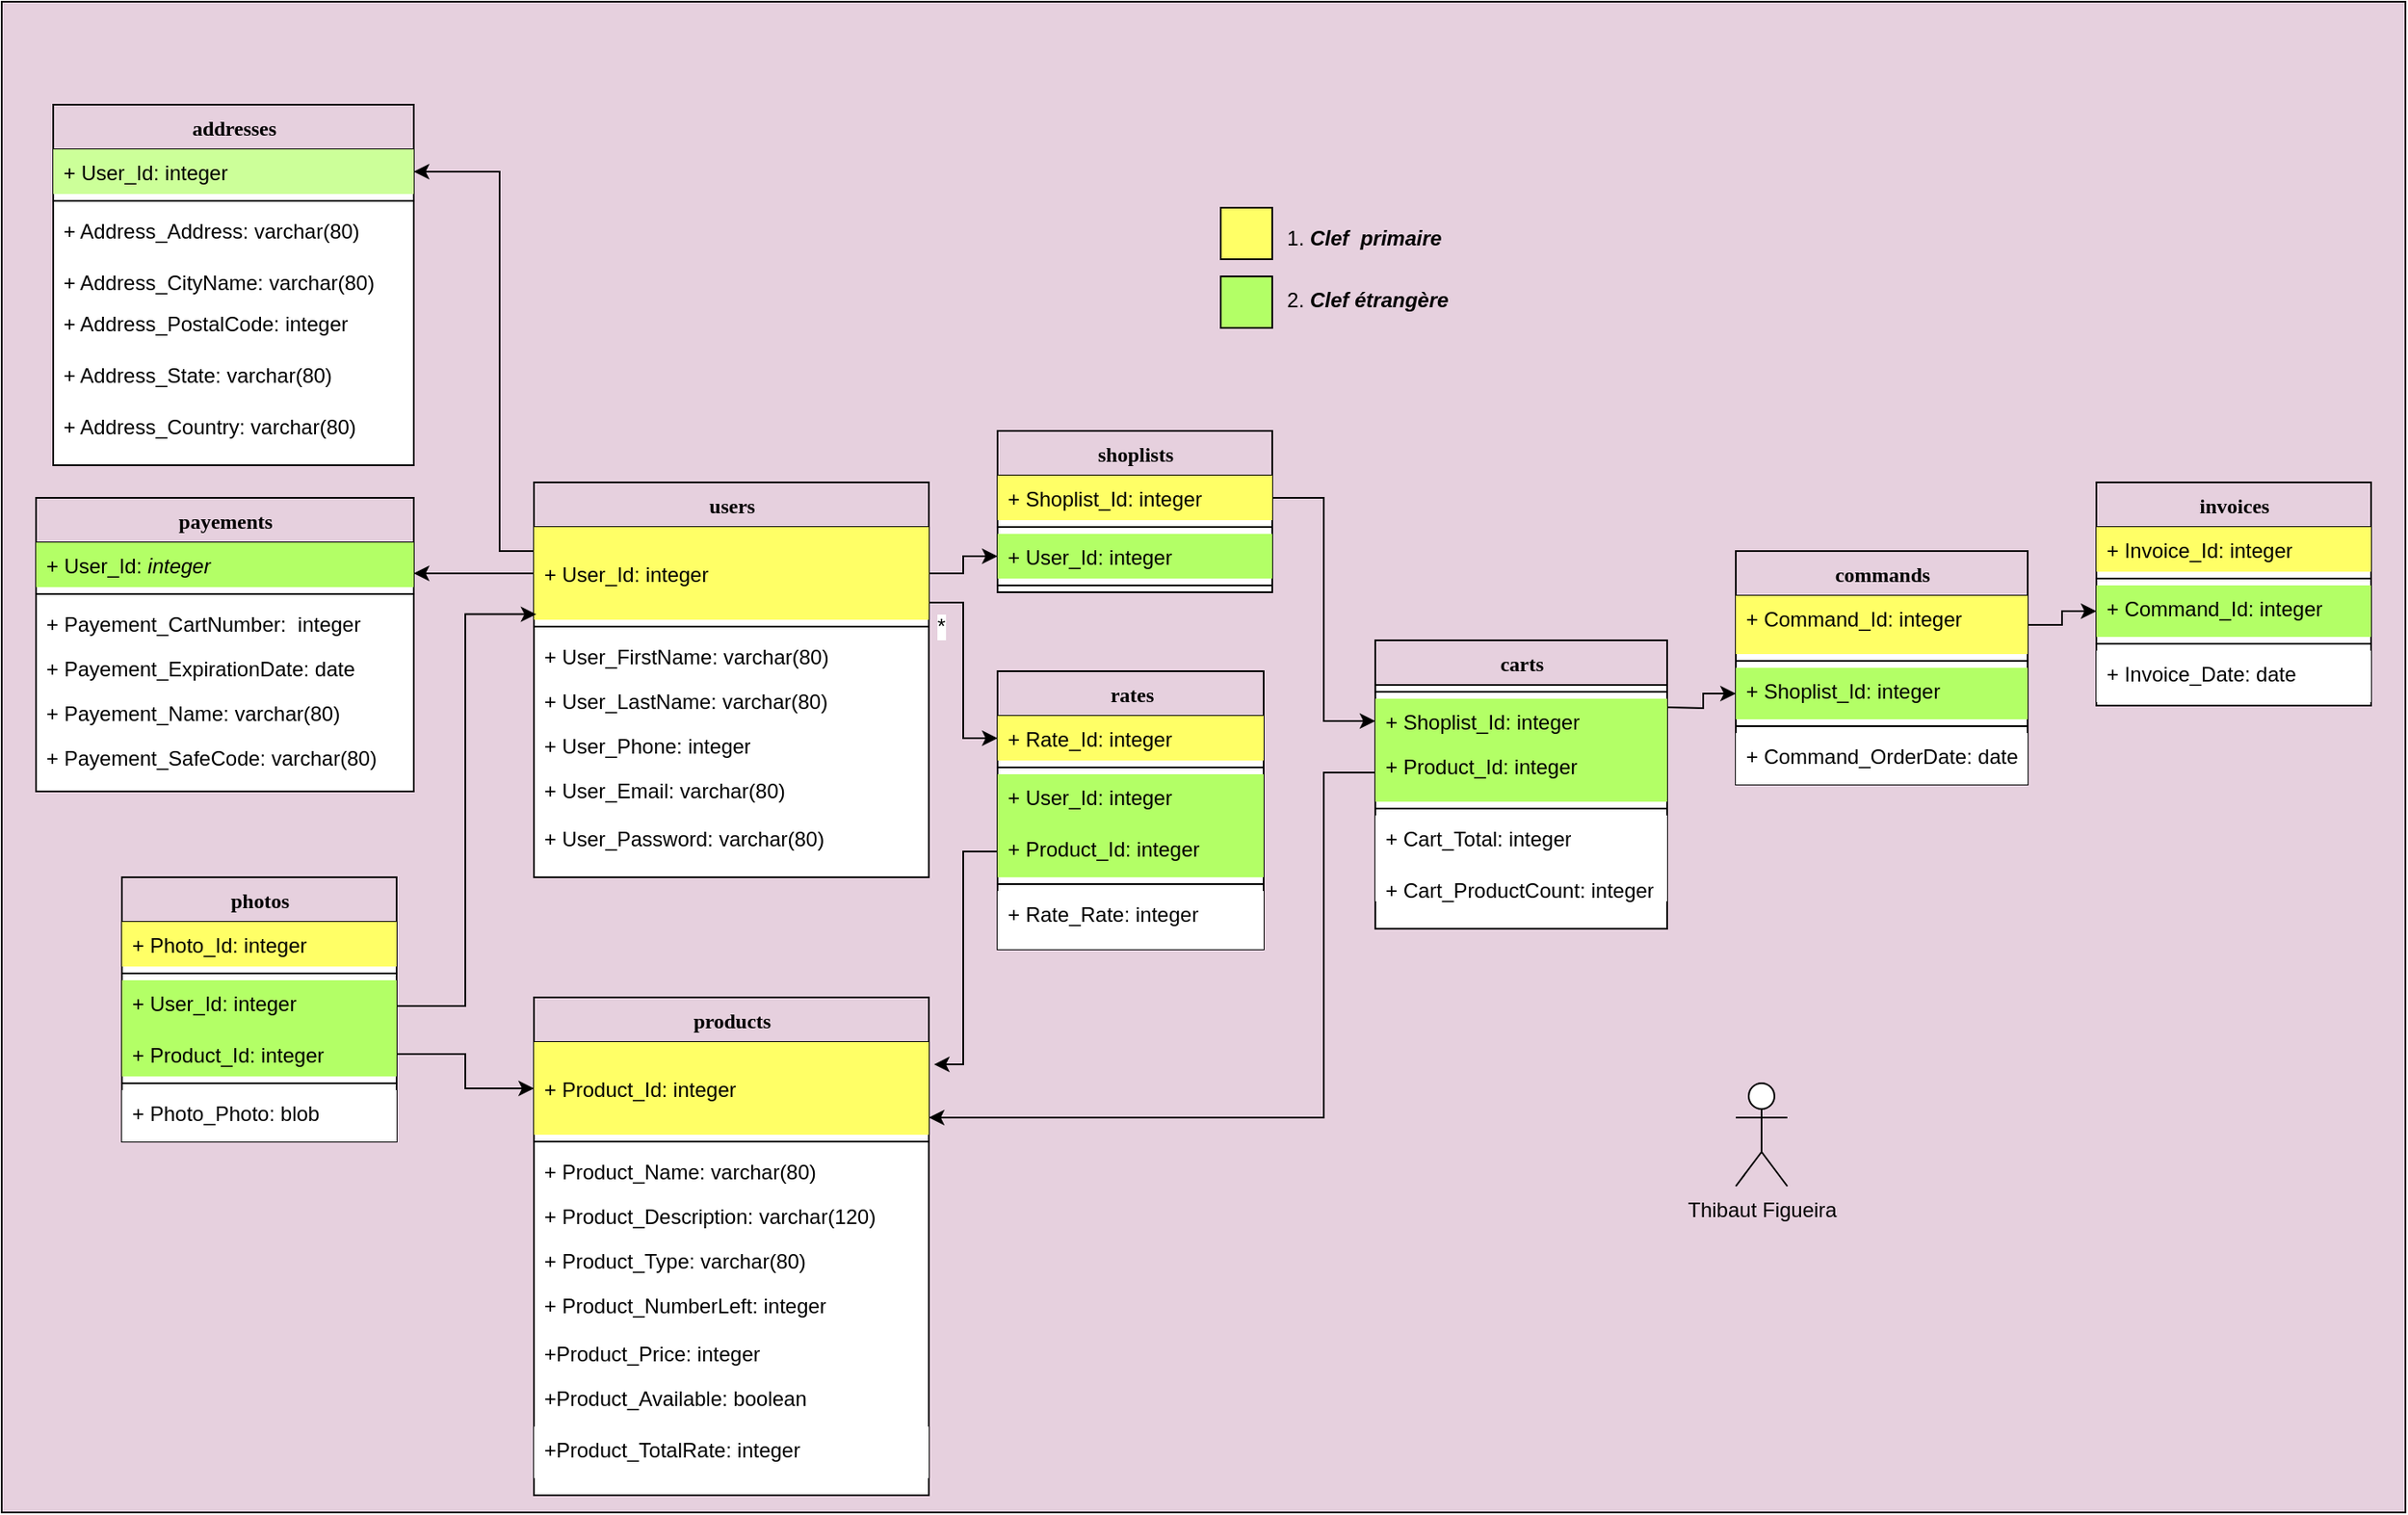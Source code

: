<mxfile version="22.1.0" type="device">
  <diagram name="Page-1" id="9f46799a-70d6-7492-0946-bef42562c5a5">
    <mxGraphModel dx="1434" dy="1640" grid="1" gridSize="10" guides="1" tooltips="1" connect="1" arrows="1" fold="1" page="1" pageScale="1" pageWidth="1100" pageHeight="850" background="none" math="0" shadow="0">
      <root>
        <mxCell id="0" />
        <mxCell id="1" parent="0" />
        <mxCell id="2KSGdTULyoIHpF_qiu1n-20" value="er" style="rounded=0;whiteSpace=wrap;html=1;fillColor=#E6D0DE;" parent="1" vertex="1">
          <mxGeometry x="50" y="-40" width="1400" height="880" as="geometry" />
        </mxCell>
        <mxCell id="78961159f06e98e8-17" value="users" style="swimlane;html=1;fontStyle=1;align=center;verticalAlign=top;childLayout=stackLayout;horizontal=1;startSize=26;horizontalStack=0;resizeParent=1;resizeLast=0;collapsible=1;marginBottom=0;swimlaneFillColor=#ffffff;rounded=0;shadow=0;comic=0;labelBackgroundColor=none;strokeWidth=1;fillColor=none;fontFamily=Verdana;fontSize=12" parent="1" vertex="1">
          <mxGeometry x="360" y="240" width="230" height="230" as="geometry" />
        </mxCell>
        <mxCell id="78961159f06e98e8-21" value="&lt;br&gt;+ User_Id: integer" style="text;html=1;strokeColor=none;fillColor=#FFFF66;align=left;verticalAlign=top;spacingLeft=4;spacingRight=4;whiteSpace=wrap;overflow=hidden;rotatable=0;points=[[0,0.5],[1,0.5]];portConstraint=eastwest;" parent="78961159f06e98e8-17" vertex="1">
          <mxGeometry y="26" width="230" height="54" as="geometry" />
        </mxCell>
        <mxCell id="78961159f06e98e8-19" value="*" style="line;html=1;strokeWidth=1;fillColor=none;align=left;verticalAlign=middle;spacingTop=-1;spacingLeft=3;spacingRight=3;rotatable=0;labelPosition=right;points=[];portConstraint=eastwest;" parent="78961159f06e98e8-17" vertex="1">
          <mxGeometry y="80" width="230" height="8" as="geometry" />
        </mxCell>
        <mxCell id="78961159f06e98e8-27" value="+ User_FirstName:&amp;nbsp;&lt;span style=&quot;border-color: var(--border-color);&quot;&gt;varchar(80)&lt;/span&gt;" style="text;html=1;strokeColor=none;fillColor=none;align=left;verticalAlign=top;spacingLeft=4;spacingRight=4;whiteSpace=wrap;overflow=hidden;rotatable=0;points=[[0,0.5],[1,0.5]];portConstraint=eastwest;" parent="78961159f06e98e8-17" vertex="1">
          <mxGeometry y="88" width="230" height="26" as="geometry" />
        </mxCell>
        <mxCell id="81-VPtZ6Y58puzh-_xNy-10" value="+ User_LastName:&amp;nbsp;&lt;span style=&quot;border-color: var(--border-color);&quot;&gt;varchar(80)&lt;/span&gt;" style="text;html=1;strokeColor=none;fillColor=none;align=left;verticalAlign=top;spacingLeft=4;spacingRight=4;whiteSpace=wrap;overflow=hidden;rotatable=0;points=[[0,0.5],[1,0.5]];portConstraint=eastwest;" parent="78961159f06e98e8-17" vertex="1">
          <mxGeometry y="114" width="230" height="26" as="geometry" />
        </mxCell>
        <mxCell id="RqPL0YvWx8Ut-P1hT8hl-2" value="+ User_Phone: integer" style="text;html=1;strokeColor=none;fillColor=none;align=left;verticalAlign=top;spacingLeft=4;spacingRight=4;whiteSpace=wrap;overflow=hidden;rotatable=0;points=[[0,0.5],[1,0.5]];portConstraint=eastwest;" parent="78961159f06e98e8-17" vertex="1">
          <mxGeometry y="140" width="230" height="26" as="geometry" />
        </mxCell>
        <mxCell id="RqPL0YvWx8Ut-P1hT8hl-3" value="+ User_Email:&amp;nbsp;&lt;span style=&quot;border-color: var(--border-color);&quot;&gt;varchar(80)&lt;/span&gt;" style="text;html=1;strokeColor=none;fillColor=none;align=left;verticalAlign=top;spacingLeft=4;spacingRight=4;whiteSpace=wrap;overflow=hidden;rotatable=0;points=[[0,0.5],[1,0.5]];portConstraint=eastwest;" parent="78961159f06e98e8-17" vertex="1">
          <mxGeometry y="166" width="230" height="28" as="geometry" />
        </mxCell>
        <mxCell id="2KSGdTULyoIHpF_qiu1n-17" value="+ User_Password:&amp;nbsp;&lt;span style=&quot;border-color: var(--border-color);&quot;&gt;varchar(80)&lt;/span&gt;" style="text;html=1;strokeColor=none;fillColor=none;align=left;verticalAlign=top;spacingLeft=4;spacingRight=4;whiteSpace=wrap;overflow=hidden;rotatable=0;points=[[0,0.5],[1,0.5]];portConstraint=eastwest;" parent="78961159f06e98e8-17" vertex="1">
          <mxGeometry y="194" width="230" height="30" as="geometry" />
        </mxCell>
        <mxCell id="78961159f06e98e8-30" value="addresses" style="swimlane;html=1;fontStyle=1;align=center;verticalAlign=top;childLayout=stackLayout;horizontal=1;startSize=26;horizontalStack=0;resizeParent=1;resizeLast=0;collapsible=1;marginBottom=0;swimlaneFillColor=#ffffff;rounded=0;shadow=0;comic=0;labelBackgroundColor=none;strokeWidth=1;fillColor=none;fontFamily=Verdana;fontSize=12" parent="1" vertex="1">
          <mxGeometry x="80" y="20" width="210" height="210" as="geometry" />
        </mxCell>
        <mxCell id="78961159f06e98e8-31" value="+ User_Id: integer" style="text;html=1;strokeColor=none;fillColor=#CCFF99;align=left;verticalAlign=top;spacingLeft=4;spacingRight=4;whiteSpace=wrap;overflow=hidden;rotatable=0;points=[[0,0.5],[1,0.5]];portConstraint=eastwest;" parent="78961159f06e98e8-30" vertex="1">
          <mxGeometry y="26" width="210" height="26" as="geometry" />
        </mxCell>
        <mxCell id="78961159f06e98e8-38" value="" style="line;html=1;strokeWidth=1;fillColor=none;align=left;verticalAlign=middle;spacingTop=-1;spacingLeft=3;spacingRight=3;rotatable=0;labelPosition=right;points=[];portConstraint=eastwest;" parent="78961159f06e98e8-30" vertex="1">
          <mxGeometry y="52" width="210" height="8" as="geometry" />
        </mxCell>
        <mxCell id="81-VPtZ6Y58puzh-_xNy-12" value="+ Address_Address: varchar(80)" style="text;html=1;strokeColor=none;fillColor=none;align=left;verticalAlign=top;spacingLeft=4;spacingRight=4;whiteSpace=wrap;overflow=hidden;rotatable=0;points=[[0,0.5],[1,0.5]];portConstraint=eastwest;" parent="78961159f06e98e8-30" vertex="1">
          <mxGeometry y="60" width="210" height="30" as="geometry" />
        </mxCell>
        <mxCell id="78961159f06e98e8-39" value="+ Address_CityName: varchar(80)" style="text;html=1;strokeColor=none;fillColor=none;align=left;verticalAlign=top;spacingLeft=4;spacingRight=4;whiteSpace=wrap;overflow=hidden;rotatable=0;points=[[0,0.5],[1,0.5]];portConstraint=eastwest;" parent="78961159f06e98e8-30" vertex="1">
          <mxGeometry y="90" width="210" height="24" as="geometry" />
        </mxCell>
        <mxCell id="81-VPtZ6Y58puzh-_xNy-14" value="+ Address_PostalCode: integer" style="text;html=1;strokeColor=none;fillColor=none;align=left;verticalAlign=top;spacingLeft=4;spacingRight=4;whiteSpace=wrap;overflow=hidden;rotatable=0;points=[[0,0.5],[1,0.5]];portConstraint=eastwest;" parent="78961159f06e98e8-30" vertex="1">
          <mxGeometry y="114" width="210" height="30" as="geometry" />
        </mxCell>
        <mxCell id="81-VPtZ6Y58puzh-_xNy-17" value="+ Address_State: varchar(80)" style="text;html=1;strokeColor=none;fillColor=none;align=left;verticalAlign=top;spacingLeft=4;spacingRight=4;whiteSpace=wrap;overflow=hidden;rotatable=0;points=[[0,0.5],[1,0.5]];portConstraint=eastwest;" parent="78961159f06e98e8-30" vertex="1">
          <mxGeometry y="144" width="210" height="30" as="geometry" />
        </mxCell>
        <mxCell id="81-VPtZ6Y58puzh-_xNy-18" value="+ Address_Country: varchar(80)" style="text;html=1;strokeColor=none;fillColor=none;align=left;verticalAlign=top;spacingLeft=4;spacingRight=4;whiteSpace=wrap;overflow=hidden;rotatable=0;points=[[0,0.5],[1,0.5]];portConstraint=eastwest;" parent="78961159f06e98e8-30" vertex="1">
          <mxGeometry y="174" width="210" height="30" as="geometry" />
        </mxCell>
        <mxCell id="78961159f06e98e8-43" value="products" style="swimlane;html=1;fontStyle=1;align=center;verticalAlign=top;childLayout=stackLayout;horizontal=1;startSize=26;horizontalStack=0;resizeParent=1;resizeLast=0;collapsible=1;marginBottom=0;swimlaneFillColor=#ffffff;rounded=0;shadow=0;comic=0;labelBackgroundColor=none;strokeWidth=1;fillColor=none;fontFamily=Verdana;fontSize=12" parent="1" vertex="1">
          <mxGeometry x="360" y="540" width="230" height="290" as="geometry">
            <mxRectangle x="400" y="520" width="100" height="30" as="alternateBounds" />
          </mxGeometry>
        </mxCell>
        <mxCell id="78961159f06e98e8-44" value="&lt;br&gt;+ Product_Id: integer" style="text;html=1;strokeColor=none;fillColor=#FFFF66;align=left;verticalAlign=top;spacingLeft=4;spacingRight=4;whiteSpace=wrap;overflow=hidden;rotatable=0;points=[[0,0.5],[1,0.5]];portConstraint=eastwest;" parent="78961159f06e98e8-43" vertex="1">
          <mxGeometry y="26" width="230" height="54" as="geometry" />
        </mxCell>
        <mxCell id="RqPL0YvWx8Ut-P1hT8hl-38" value="" style="line;html=1;strokeWidth=1;fillColor=none;align=left;verticalAlign=middle;spacingTop=-1;spacingLeft=3;spacingRight=3;rotatable=0;labelPosition=right;points=[];portConstraint=eastwest;" parent="78961159f06e98e8-43" vertex="1">
          <mxGeometry y="80" width="230" height="8" as="geometry" />
        </mxCell>
        <mxCell id="78961159f06e98e8-45" value="+ Product_Name: varchar(80)" style="text;html=1;strokeColor=none;fillColor=none;align=left;verticalAlign=top;spacingLeft=4;spacingRight=4;whiteSpace=wrap;overflow=hidden;rotatable=0;points=[[0,0.5],[1,0.5]];portConstraint=eastwest;" parent="78961159f06e98e8-43" vertex="1">
          <mxGeometry y="88" width="230" height="26" as="geometry" />
        </mxCell>
        <mxCell id="78961159f06e98e8-49" value="+ Product_Description: varchar(120)" style="text;html=1;strokeColor=none;fillColor=none;align=left;verticalAlign=top;spacingLeft=4;spacingRight=4;whiteSpace=wrap;overflow=hidden;rotatable=0;points=[[0,0.5],[1,0.5]];portConstraint=eastwest;" parent="78961159f06e98e8-43" vertex="1">
          <mxGeometry y="114" width="230" height="26" as="geometry" />
        </mxCell>
        <mxCell id="RqPL0YvWx8Ut-P1hT8hl-11" value="+ Product_Type: varchar(80)" style="text;html=1;strokeColor=none;fillColor=none;align=left;verticalAlign=top;spacingLeft=4;spacingRight=4;whiteSpace=wrap;overflow=hidden;rotatable=0;points=[[0,0.5],[1,0.5]];portConstraint=eastwest;" parent="78961159f06e98e8-43" vertex="1">
          <mxGeometry y="140" width="230" height="26" as="geometry" />
        </mxCell>
        <mxCell id="RqPL0YvWx8Ut-P1hT8hl-12" value="+ Product_NumberLeft: integer" style="text;html=1;strokeColor=none;fillColor=none;align=left;verticalAlign=top;spacingLeft=4;spacingRight=4;whiteSpace=wrap;overflow=hidden;rotatable=0;points=[[0,0.5],[1,0.5]];portConstraint=eastwest;" parent="78961159f06e98e8-43" vertex="1">
          <mxGeometry y="166" width="230" height="28" as="geometry" />
        </mxCell>
        <mxCell id="RqPL0YvWx8Ut-P1hT8hl-10" value="+Product_Price: integer" style="text;html=1;strokeColor=none;fillColor=none;align=left;verticalAlign=top;spacingLeft=4;spacingRight=4;whiteSpace=wrap;overflow=hidden;rotatable=0;points=[[0,0.5],[1,0.5]];portConstraint=eastwest;" parent="78961159f06e98e8-43" vertex="1">
          <mxGeometry y="194" width="230" height="26" as="geometry" />
        </mxCell>
        <mxCell id="T7FdfBIvYCyR0DFWJsah-26" value="+Product_Available: boolean" style="text;html=1;strokeColor=none;fillColor=none;align=left;verticalAlign=top;spacingLeft=4;spacingRight=4;whiteSpace=wrap;overflow=hidden;rotatable=0;points=[[0,0.5],[1,0.5]];portConstraint=eastwest;" parent="78961159f06e98e8-43" vertex="1">
          <mxGeometry y="220" width="230" height="30" as="geometry" />
        </mxCell>
        <mxCell id="T7FdfBIvYCyR0DFWJsah-2" value="+Product_TotalRate: integer" style="text;html=1;strokeColor=none;fillColor=#FFFFFF;align=left;verticalAlign=top;spacingLeft=4;spacingRight=4;whiteSpace=wrap;overflow=hidden;rotatable=0;points=[[0,0.5],[1,0.5]];portConstraint=eastwest;" parent="78961159f06e98e8-43" vertex="1">
          <mxGeometry y="250" width="230" height="30" as="geometry" />
        </mxCell>
        <mxCell id="78961159f06e98e8-82" value="photos" style="swimlane;html=1;fontStyle=1;align=center;verticalAlign=top;childLayout=stackLayout;horizontal=1;startSize=26;horizontalStack=0;resizeParent=1;resizeLast=0;collapsible=1;marginBottom=0;swimlaneFillColor=#ffffff;rounded=0;shadow=0;comic=0;labelBackgroundColor=none;strokeWidth=1;fillColor=none;fontFamily=Verdana;fontSize=12" parent="1" vertex="1">
          <mxGeometry x="120" y="470" width="160" height="154" as="geometry" />
        </mxCell>
        <mxCell id="78961159f06e98e8-83" value="+ Photo_Id: integer" style="text;html=1;strokeColor=none;fillColor=#FFFF66;align=left;verticalAlign=top;spacingLeft=4;spacingRight=4;whiteSpace=wrap;overflow=hidden;rotatable=0;points=[[0,0.5],[1,0.5]];portConstraint=eastwest;" parent="78961159f06e98e8-82" vertex="1">
          <mxGeometry y="26" width="160" height="26" as="geometry" />
        </mxCell>
        <mxCell id="RqPL0YvWx8Ut-P1hT8hl-21" value="" style="line;html=1;strokeWidth=1;fillColor=none;align=left;verticalAlign=middle;spacingTop=-1;spacingLeft=3;spacingRight=3;rotatable=0;labelPosition=right;points=[];portConstraint=eastwest;" parent="78961159f06e98e8-82" vertex="1">
          <mxGeometry y="52" width="160" height="8" as="geometry" />
        </mxCell>
        <mxCell id="78961159f06e98e8-86" value="+ User_Id: integer" style="text;html=1;strokeColor=none;fillColor=#B3FF66;align=left;verticalAlign=top;spacingLeft=4;spacingRight=4;whiteSpace=wrap;overflow=hidden;rotatable=0;points=[[0,0.5],[1,0.5]];portConstraint=eastwest;" parent="78961159f06e98e8-82" vertex="1">
          <mxGeometry y="60" width="160" height="30" as="geometry" />
        </mxCell>
        <mxCell id="78961159f06e98e8-84" value="+ Product_Id: integer" style="text;html=1;strokeColor=none;fillColor=#B3FF66;align=left;verticalAlign=top;spacingLeft=4;spacingRight=4;whiteSpace=wrap;overflow=hidden;rotatable=0;points=[[0,0.5],[1,0.5]];portConstraint=eastwest;" parent="78961159f06e98e8-82" vertex="1">
          <mxGeometry y="90" width="160" height="26" as="geometry" />
        </mxCell>
        <mxCell id="Olf9SYTGn1kE61XJJxNY-3" value="" style="line;html=1;strokeWidth=1;fillColor=none;align=left;verticalAlign=middle;spacingTop=-1;spacingLeft=3;spacingRight=3;rotatable=0;labelPosition=right;points=[];portConstraint=eastwest;" parent="78961159f06e98e8-82" vertex="1">
          <mxGeometry y="116" width="160" height="8" as="geometry" />
        </mxCell>
        <mxCell id="RqPL0YvWx8Ut-P1hT8hl-22" value="+ Photo_Photo: blob" style="text;html=1;strokeColor=none;fillColor=#FFFFFF;align=left;verticalAlign=top;spacingLeft=4;spacingRight=4;whiteSpace=wrap;overflow=hidden;rotatable=0;points=[[0,0.5],[1,0.5]];portConstraint=eastwest;" parent="78961159f06e98e8-82" vertex="1">
          <mxGeometry y="124" width="160" height="30" as="geometry" />
        </mxCell>
        <mxCell id="Qi7ZvGaOS6M461t8m1qv-1" value="commands" style="swimlane;html=1;fontStyle=1;align=center;verticalAlign=top;childLayout=stackLayout;horizontal=1;startSize=26;horizontalStack=0;resizeParent=1;resizeLast=0;collapsible=1;marginBottom=0;swimlaneFillColor=#ffffff;rounded=0;shadow=0;comic=0;labelBackgroundColor=none;strokeWidth=1;fillColor=none;fontFamily=Verdana;fontSize=12" parent="1" vertex="1">
          <mxGeometry x="1060" y="280" width="170" height="136" as="geometry">
            <mxRectangle x="70" y="380" width="100" height="30" as="alternateBounds" />
          </mxGeometry>
        </mxCell>
        <mxCell id="Qi7ZvGaOS6M461t8m1qv-2" value="+ Command_Id: integer" style="text;html=1;strokeColor=none;fillColor=#FFFF66;align=left;verticalAlign=top;spacingLeft=4;spacingRight=4;whiteSpace=wrap;overflow=hidden;rotatable=0;points=[[0,0.5],[1,0.5]];portConstraint=eastwest;" parent="Qi7ZvGaOS6M461t8m1qv-1" vertex="1">
          <mxGeometry y="26" width="170" height="34" as="geometry" />
        </mxCell>
        <mxCell id="Qi7ZvGaOS6M461t8m1qv-6" value="" style="line;html=1;strokeWidth=1;fillColor=none;align=left;verticalAlign=middle;spacingTop=-1;spacingLeft=3;spacingRight=3;rotatable=0;labelPosition=right;points=[];portConstraint=eastwest;" parent="Qi7ZvGaOS6M461t8m1qv-1" vertex="1">
          <mxGeometry y="60" width="170" height="8" as="geometry" />
        </mxCell>
        <mxCell id="Qi7ZvGaOS6M461t8m1qv-3" value="+ Shoplist_Id: integer" style="text;html=1;strokeColor=none;fillColor=#B3FF66;align=left;verticalAlign=top;spacingLeft=4;spacingRight=4;whiteSpace=wrap;overflow=hidden;rotatable=0;points=[[0,0.5],[1,0.5]];portConstraint=eastwest;" parent="Qi7ZvGaOS6M461t8m1qv-1" vertex="1">
          <mxGeometry y="68" width="170" height="30" as="geometry" />
        </mxCell>
        <mxCell id="Olf9SYTGn1kE61XJJxNY-6" value="" style="line;html=1;strokeWidth=1;fillColor=none;align=left;verticalAlign=middle;spacingTop=-1;spacingLeft=3;spacingRight=3;rotatable=0;labelPosition=right;points=[];portConstraint=eastwest;" parent="Qi7ZvGaOS6M461t8m1qv-1" vertex="1">
          <mxGeometry y="98" width="170" height="8" as="geometry" />
        </mxCell>
        <mxCell id="Olf9SYTGn1kE61XJJxNY-2" value="+ Command_OrderDate: date" style="text;html=1;strokeColor=none;fillColor=#FFFFFF;align=left;verticalAlign=top;spacingLeft=4;spacingRight=4;whiteSpace=wrap;overflow=hidden;rotatable=0;points=[[0,0.5],[1,0.5]];portConstraint=eastwest;" parent="Qi7ZvGaOS6M461t8m1qv-1" vertex="1">
          <mxGeometry y="106" width="170" height="30" as="geometry" />
        </mxCell>
        <mxCell id="RqPL0YvWx8Ut-P1hT8hl-5" value="invoices" style="swimlane;html=1;fontStyle=1;align=center;verticalAlign=top;childLayout=stackLayout;horizontal=1;startSize=26;horizontalStack=0;resizeParent=1;resizeLast=0;collapsible=1;marginBottom=0;swimlaneFillColor=#ffffff;rounded=0;shadow=0;comic=0;labelBackgroundColor=none;strokeWidth=1;fillColor=none;fontFamily=Verdana;fontSize=12" parent="1" vertex="1">
          <mxGeometry x="1270" y="240" width="160" height="130" as="geometry">
            <mxRectangle x="70" y="380" width="100" height="30" as="alternateBounds" />
          </mxGeometry>
        </mxCell>
        <mxCell id="RqPL0YvWx8Ut-P1hT8hl-6" value="+ Invoice_Id: integer" style="text;html=1;strokeColor=none;fillColor=#FFFF66;align=left;verticalAlign=top;spacingLeft=4;spacingRight=4;whiteSpace=wrap;overflow=hidden;rotatable=0;points=[[0,0.5],[1,0.5]];portConstraint=eastwest;" parent="RqPL0YvWx8Ut-P1hT8hl-5" vertex="1">
          <mxGeometry y="26" width="160" height="26" as="geometry" />
        </mxCell>
        <mxCell id="RqPL0YvWx8Ut-P1hT8hl-7" value="" style="line;html=1;strokeWidth=1;fillColor=none;align=left;verticalAlign=middle;spacingTop=-1;spacingLeft=3;spacingRight=3;rotatable=0;labelPosition=right;points=[];portConstraint=eastwest;" parent="RqPL0YvWx8Ut-P1hT8hl-5" vertex="1">
          <mxGeometry y="52" width="160" height="8" as="geometry" />
        </mxCell>
        <mxCell id="RqPL0YvWx8Ut-P1hT8hl-8" value="+ Command_Id: integer" style="text;html=1;strokeColor=none;fillColor=#B3FF66;align=left;verticalAlign=top;spacingLeft=4;spacingRight=4;whiteSpace=wrap;overflow=hidden;rotatable=0;points=[[0,0.5],[1,0.5]];portConstraint=eastwest;" parent="RqPL0YvWx8Ut-P1hT8hl-5" vertex="1">
          <mxGeometry y="60" width="160" height="30" as="geometry" />
        </mxCell>
        <mxCell id="Olf9SYTGn1kE61XJJxNY-7" value="" style="line;html=1;strokeWidth=1;fillColor=none;align=left;verticalAlign=middle;spacingTop=-1;spacingLeft=3;spacingRight=3;rotatable=0;labelPosition=right;points=[];portConstraint=eastwest;" parent="RqPL0YvWx8Ut-P1hT8hl-5" vertex="1">
          <mxGeometry y="90" width="160" height="8" as="geometry" />
        </mxCell>
        <mxCell id="RqPL0YvWx8Ut-P1hT8hl-18" value="+ Invoice_Date: date" style="text;html=1;strokeColor=none;fillColor=#FFFFFF;align=left;verticalAlign=top;spacingLeft=4;spacingRight=4;whiteSpace=wrap;overflow=hidden;rotatable=0;points=[[0,0.5],[1,0.5]];portConstraint=eastwest;" parent="RqPL0YvWx8Ut-P1hT8hl-5" vertex="1">
          <mxGeometry y="98" width="160" height="30" as="geometry" />
        </mxCell>
        <mxCell id="RqPL0YvWx8Ut-P1hT8hl-13" value="carts" style="swimlane;html=1;fontStyle=1;align=center;verticalAlign=top;childLayout=stackLayout;horizontal=1;startSize=26;horizontalStack=0;resizeParent=1;resizeLast=0;collapsible=1;marginBottom=0;swimlaneFillColor=#ffffff;rounded=0;shadow=0;comic=0;labelBackgroundColor=none;strokeWidth=1;fillColor=none;fontFamily=Verdana;fontSize=12" parent="1" vertex="1">
          <mxGeometry x="850" y="332" width="170" height="168" as="geometry">
            <mxRectangle x="70" y="380" width="100" height="30" as="alternateBounds" />
          </mxGeometry>
        </mxCell>
        <mxCell id="RqPL0YvWx8Ut-P1hT8hl-15" value="" style="line;html=1;strokeWidth=1;fillColor=none;align=left;verticalAlign=middle;spacingTop=-1;spacingLeft=3;spacingRight=3;rotatable=0;labelPosition=right;points=[];portConstraint=eastwest;" parent="RqPL0YvWx8Ut-P1hT8hl-13" vertex="1">
          <mxGeometry y="26" width="170" height="8" as="geometry" />
        </mxCell>
        <mxCell id="RqPL0YvWx8Ut-P1hT8hl-17" value="+ Shoplist_Id: integer" style="text;html=1;strokeColor=none;fillColor=#B3FF66;align=left;verticalAlign=top;spacingLeft=4;spacingRight=4;whiteSpace=wrap;overflow=hidden;rotatable=0;points=[[0,0.5],[1,0.5]];portConstraint=eastwest;" parent="RqPL0YvWx8Ut-P1hT8hl-13" vertex="1">
          <mxGeometry y="34" width="170" height="26" as="geometry" />
        </mxCell>
        <mxCell id="RqPL0YvWx8Ut-P1hT8hl-16" value="+ Product_Id: integer" style="text;html=1;strokeColor=none;fillColor=#B3FF66;align=left;verticalAlign=top;spacingLeft=4;spacingRight=4;whiteSpace=wrap;overflow=hidden;rotatable=0;points=[[0,0.5],[1,0.5]];portConstraint=eastwest;" parent="RqPL0YvWx8Ut-P1hT8hl-13" vertex="1">
          <mxGeometry y="60" width="170" height="34" as="geometry" />
        </mxCell>
        <mxCell id="Olf9SYTGn1kE61XJJxNY-5" value="" style="line;html=1;strokeWidth=1;fillColor=none;align=left;verticalAlign=middle;spacingTop=-1;spacingLeft=3;spacingRight=3;rotatable=0;labelPosition=right;points=[];portConstraint=eastwest;" parent="RqPL0YvWx8Ut-P1hT8hl-13" vertex="1">
          <mxGeometry y="94" width="170" height="8" as="geometry" />
        </mxCell>
        <mxCell id="RqPL0YvWx8Ut-P1hT8hl-19" value="+ Cart_Total: integer" style="text;html=1;strokeColor=none;fillColor=#FFFFFF;align=left;verticalAlign=top;spacingLeft=4;spacingRight=4;whiteSpace=wrap;overflow=hidden;rotatable=0;points=[[0,0.5],[1,0.5]];portConstraint=eastwest;" parent="RqPL0YvWx8Ut-P1hT8hl-13" vertex="1">
          <mxGeometry y="102" width="170" height="30" as="geometry" />
        </mxCell>
        <mxCell id="T7FdfBIvYCyR0DFWJsah-39" value="+ Cart_ProductCount: integer" style="text;html=1;strokeColor=none;fillColor=#FFFFFF;align=left;verticalAlign=top;spacingLeft=4;spacingRight=4;whiteSpace=wrap;overflow=hidden;rotatable=0;points=[[0,0.5],[1,0.5]];portConstraint=eastwest;" parent="RqPL0YvWx8Ut-P1hT8hl-13" vertex="1">
          <mxGeometry y="132" width="170" height="20" as="geometry" />
        </mxCell>
        <mxCell id="RqPL0YvWx8Ut-P1hT8hl-23" value="rates" style="swimlane;html=1;fontStyle=1;align=center;verticalAlign=top;childLayout=stackLayout;horizontal=1;startSize=26;horizontalStack=0;resizeParent=1;resizeLast=0;collapsible=1;marginBottom=0;swimlaneFillColor=#ffffff;rounded=0;shadow=0;comic=0;labelBackgroundColor=none;strokeWidth=1;fillColor=none;fontFamily=Verdana;fontSize=12" parent="1" vertex="1">
          <mxGeometry x="630" y="350" width="155" height="162" as="geometry" />
        </mxCell>
        <mxCell id="RqPL0YvWx8Ut-P1hT8hl-24" value="+ Rate_Id: integer" style="text;html=1;strokeColor=none;fillColor=#FFFF66;align=left;verticalAlign=top;spacingLeft=4;spacingRight=4;whiteSpace=wrap;overflow=hidden;rotatable=0;points=[[0,0.5],[1,0.5]];portConstraint=eastwest;" parent="RqPL0YvWx8Ut-P1hT8hl-23" vertex="1">
          <mxGeometry y="26" width="155" height="26" as="geometry" />
        </mxCell>
        <mxCell id="RqPL0YvWx8Ut-P1hT8hl-25" value="" style="line;html=1;strokeWidth=1;fillColor=none;align=left;verticalAlign=middle;spacingTop=-1;spacingLeft=3;spacingRight=3;rotatable=0;labelPosition=right;points=[];portConstraint=eastwest;" parent="RqPL0YvWx8Ut-P1hT8hl-23" vertex="1">
          <mxGeometry y="52" width="155" height="8" as="geometry" />
        </mxCell>
        <mxCell id="RqPL0YvWx8Ut-P1hT8hl-27" value="+ User_Id: integer" style="text;html=1;strokeColor=none;fillColor=#B3FF66;align=left;verticalAlign=top;spacingLeft=4;spacingRight=4;whiteSpace=wrap;overflow=hidden;rotatable=0;points=[[0,0.5],[1,0.5]];portConstraint=eastwest;" parent="RqPL0YvWx8Ut-P1hT8hl-23" vertex="1">
          <mxGeometry y="60" width="155" height="30" as="geometry" />
        </mxCell>
        <mxCell id="T7FdfBIvYCyR0DFWJsah-1" value="+ Product_Id: integer" style="text;html=1;strokeColor=none;fillColor=#B3FF66;align=left;verticalAlign=top;spacingLeft=4;spacingRight=4;whiteSpace=wrap;overflow=hidden;rotatable=0;points=[[0,0.5],[1,0.5]];portConstraint=eastwest;" parent="RqPL0YvWx8Ut-P1hT8hl-23" vertex="1">
          <mxGeometry y="90" width="155" height="30" as="geometry" />
        </mxCell>
        <mxCell id="Olf9SYTGn1kE61XJJxNY-4" value="" style="line;html=1;strokeWidth=1;fillColor=none;align=left;verticalAlign=middle;spacingTop=-1;spacingLeft=3;spacingRight=3;rotatable=0;labelPosition=right;points=[];portConstraint=eastwest;" parent="RqPL0YvWx8Ut-P1hT8hl-23" vertex="1">
          <mxGeometry y="120" width="155" height="8" as="geometry" />
        </mxCell>
        <mxCell id="RqPL0YvWx8Ut-P1hT8hl-28" value="+ Rate_Rate: integer" style="text;html=1;strokeColor=none;fillColor=#FFFFFF;align=left;verticalAlign=top;spacingLeft=4;spacingRight=4;whiteSpace=wrap;overflow=hidden;rotatable=0;points=[[0,0.5],[1,0.5]];portConstraint=eastwest;" parent="RqPL0YvWx8Ut-P1hT8hl-23" vertex="1">
          <mxGeometry y="128" width="155" height="34" as="geometry" />
        </mxCell>
        <mxCell id="RqPL0YvWx8Ut-P1hT8hl-30" value="payements" style="swimlane;html=1;fontStyle=1;align=center;verticalAlign=top;childLayout=stackLayout;horizontal=1;startSize=26;horizontalStack=0;resizeParent=1;resizeLast=0;collapsible=1;marginBottom=0;swimlaneFillColor=#ffffff;rounded=0;shadow=0;comic=0;labelBackgroundColor=none;strokeWidth=1;fillColor=none;fontFamily=Verdana;fontSize=12" parent="1" vertex="1">
          <mxGeometry x="70" y="249" width="220" height="171" as="geometry" />
        </mxCell>
        <mxCell id="RqPL0YvWx8Ut-P1hT8hl-31" value="+ User_Id: &lt;i&gt;integer&lt;/i&gt;" style="text;html=1;strokeColor=none;fillColor=#B3FF66;align=left;verticalAlign=top;spacingLeft=4;spacingRight=4;whiteSpace=wrap;overflow=hidden;rotatable=0;points=[[0,0.5],[1,0.5]];portConstraint=eastwest;" parent="RqPL0YvWx8Ut-P1hT8hl-30" vertex="1">
          <mxGeometry y="26" width="220" height="26" as="geometry" />
        </mxCell>
        <mxCell id="RqPL0YvWx8Ut-P1hT8hl-37" value="" style="line;html=1;strokeWidth=1;fillColor=none;align=left;verticalAlign=middle;spacingTop=-1;spacingLeft=3;spacingRight=3;rotatable=0;labelPosition=right;points=[];portConstraint=eastwest;" parent="RqPL0YvWx8Ut-P1hT8hl-30" vertex="1">
          <mxGeometry y="52" width="220" height="8" as="geometry" />
        </mxCell>
        <mxCell id="RqPL0YvWx8Ut-P1hT8hl-33" value="+&amp;nbsp;Payement_CartNumber:&amp;nbsp; integer" style="text;html=1;strokeColor=none;fillColor=none;align=left;verticalAlign=top;spacingLeft=4;spacingRight=4;whiteSpace=wrap;overflow=hidden;rotatable=0;points=[[0,0.5],[1,0.5]];portConstraint=eastwest;" parent="RqPL0YvWx8Ut-P1hT8hl-30" vertex="1">
          <mxGeometry y="60" width="220" height="26" as="geometry" />
        </mxCell>
        <mxCell id="RqPL0YvWx8Ut-P1hT8hl-34" value="+&amp;nbsp;Payement_ExpirationDate: date" style="text;html=1;strokeColor=none;fillColor=none;align=left;verticalAlign=top;spacingLeft=4;spacingRight=4;whiteSpace=wrap;overflow=hidden;rotatable=0;points=[[0,0.5],[1,0.5]];portConstraint=eastwest;" parent="RqPL0YvWx8Ut-P1hT8hl-30" vertex="1">
          <mxGeometry y="86" width="220" height="26" as="geometry" />
        </mxCell>
        <mxCell id="RqPL0YvWx8Ut-P1hT8hl-36" value="+&amp;nbsp;Payement_Name: varchar(80)" style="text;html=1;strokeColor=none;fillColor=none;align=left;verticalAlign=top;spacingLeft=4;spacingRight=4;whiteSpace=wrap;overflow=hidden;rotatable=0;points=[[0,0.5],[1,0.5]];portConstraint=eastwest;" parent="RqPL0YvWx8Ut-P1hT8hl-30" vertex="1">
          <mxGeometry y="112" width="220" height="26" as="geometry" />
        </mxCell>
        <mxCell id="N9kfSiJrx96i-kgrGciW-1" value="+&amp;nbsp;Payement_SafeCode: varchar(80)" style="text;html=1;strokeColor=none;fillColor=none;align=left;verticalAlign=top;spacingLeft=4;spacingRight=4;whiteSpace=wrap;overflow=hidden;rotatable=0;points=[[0,0.5],[1,0.5]];portConstraint=eastwest;" parent="RqPL0YvWx8Ut-P1hT8hl-30" vertex="1">
          <mxGeometry y="138" width="220" height="26" as="geometry" />
        </mxCell>
        <mxCell id="RqPL0YvWx8Ut-P1hT8hl-62" style="edgeStyle=orthogonalEdgeStyle;rounded=0;orthogonalLoop=1;jettySize=auto;html=1;exitX=1;exitY=0.5;exitDx=0;exitDy=0;entryX=0;entryY=0.5;entryDx=0;entryDy=0;" parent="1" source="78961159f06e98e8-84" target="78961159f06e98e8-44" edge="1">
          <mxGeometry relative="1" as="geometry" />
        </mxCell>
        <mxCell id="RqPL0YvWx8Ut-P1hT8hl-64" style="edgeStyle=orthogonalEdgeStyle;rounded=0;orthogonalLoop=1;jettySize=auto;html=1;exitX=1;exitY=0.5;exitDx=0;exitDy=0;entryX=0.006;entryY=0.941;entryDx=0;entryDy=0;entryPerimeter=0;" parent="1" source="78961159f06e98e8-86" target="78961159f06e98e8-21" edge="1">
          <mxGeometry relative="1" as="geometry" />
        </mxCell>
        <mxCell id="RqPL0YvWx8Ut-P1hT8hl-76" value="Thibaut Figueira" style="shape=umlActor;verticalLabelPosition=bottom;verticalAlign=top;html=1;outlineConnect=0;" parent="1" vertex="1">
          <mxGeometry x="1060" y="590" width="30" height="60" as="geometry" />
        </mxCell>
        <mxCell id="T7FdfBIvYCyR0DFWJsah-13" style="edgeStyle=orthogonalEdgeStyle;rounded=0;orthogonalLoop=1;jettySize=auto;html=1;exitX=0;exitY=0.5;exitDx=0;exitDy=0;entryX=1.013;entryY=0.241;entryDx=0;entryDy=0;entryPerimeter=0;" parent="1" source="T7FdfBIvYCyR0DFWJsah-1" target="78961159f06e98e8-44" edge="1">
          <mxGeometry relative="1" as="geometry">
            <mxPoint x="600" y="560" as="targetPoint" />
          </mxGeometry>
        </mxCell>
        <mxCell id="T7FdfBIvYCyR0DFWJsah-28" value="" style="whiteSpace=wrap;html=1;aspect=fixed;fillColor=#FFFF66;" parent="1" vertex="1">
          <mxGeometry x="760" y="80" width="30" height="30" as="geometry" />
        </mxCell>
        <mxCell id="T7FdfBIvYCyR0DFWJsah-29" value="" style="whiteSpace=wrap;html=1;aspect=fixed;fillColor=#B3FF66;" parent="1" vertex="1">
          <mxGeometry x="760" y="120" width="30" height="30" as="geometry" />
        </mxCell>
        <mxCell id="T7FdfBIvYCyR0DFWJsah-36" value="&lt;ol style=&quot;line-height: 300%;&quot;&gt;&lt;li&gt;&lt;b&gt;&lt;i&gt;Clef&amp;nbsp; primaire&lt;/i&gt;&lt;/b&gt;&lt;/li&gt;&lt;li&gt;&lt;b&gt;&lt;i&gt;Clef&amp;nbsp;étrangère&lt;/i&gt;&lt;/b&gt;&lt;/li&gt;&lt;/ol&gt;" style="text;strokeColor=none;fillColor=none;html=1;whiteSpace=wrap;verticalAlign=middle;overflow=hidden;" parent="1" vertex="1">
          <mxGeometry x="770" y="50" width="160" height="130" as="geometry" />
        </mxCell>
        <mxCell id="T7FdfBIvYCyR0DFWJsah-49" style="edgeStyle=orthogonalEdgeStyle;rounded=0;orthogonalLoop=1;jettySize=auto;html=1;entryX=1;entryY=0.5;entryDx=0;entryDy=0;" parent="1" source="78961159f06e98e8-21" target="78961159f06e98e8-31" edge="1">
          <mxGeometry relative="1" as="geometry">
            <Array as="points">
              <mxPoint x="340" y="280" />
              <mxPoint x="340" y="59" />
            </Array>
          </mxGeometry>
        </mxCell>
        <mxCell id="T7FdfBIvYCyR0DFWJsah-50" style="edgeStyle=orthogonalEdgeStyle;rounded=0;orthogonalLoop=1;jettySize=auto;html=1;exitX=0;exitY=0.5;exitDx=0;exitDy=0;" parent="1" source="78961159f06e98e8-21" target="RqPL0YvWx8Ut-P1hT8hl-31" edge="1">
          <mxGeometry relative="1" as="geometry">
            <Array as="points">
              <mxPoint x="310" y="293" />
              <mxPoint x="310" y="293" />
            </Array>
          </mxGeometry>
        </mxCell>
        <mxCell id="T7FdfBIvYCyR0DFWJsah-51" style="edgeStyle=orthogonalEdgeStyle;rounded=0;orthogonalLoop=1;jettySize=auto;html=1;entryX=0;entryY=0.5;entryDx=0;entryDy=0;" parent="1" source="78961159f06e98e8-21" target="RqPL0YvWx8Ut-P1hT8hl-24" edge="1">
          <mxGeometry relative="1" as="geometry">
            <Array as="points">
              <mxPoint x="610" y="310" />
              <mxPoint x="610" y="389" />
            </Array>
          </mxGeometry>
        </mxCell>
        <mxCell id="2KSGdTULyoIHpF_qiu1n-12" style="edgeStyle=orthogonalEdgeStyle;rounded=0;orthogonalLoop=1;jettySize=auto;html=1;entryX=0;entryY=0.5;entryDx=0;entryDy=0;" parent="1" source="Qi7ZvGaOS6M461t8m1qv-2" target="RqPL0YvWx8Ut-P1hT8hl-8" edge="1">
          <mxGeometry relative="1" as="geometry" />
        </mxCell>
        <mxCell id="Olf9SYTGn1kE61XJJxNY-1" style="edgeStyle=orthogonalEdgeStyle;rounded=0;orthogonalLoop=1;jettySize=auto;html=1;entryX=0;entryY=0.5;entryDx=0;entryDy=0;" parent="1" target="Qi7ZvGaOS6M461t8m1qv-3" edge="1">
          <mxGeometry relative="1" as="geometry">
            <mxPoint x="1020" y="371" as="sourcePoint" />
          </mxGeometry>
        </mxCell>
        <mxCell id="TLBbeCQmZ9f-UHeDccTI-1" value="shoplists" style="swimlane;html=1;fontStyle=1;align=center;verticalAlign=top;childLayout=stackLayout;horizontal=1;startSize=26;horizontalStack=0;resizeParent=1;resizeLast=0;collapsible=1;marginBottom=0;swimlaneFillColor=#ffffff;rounded=0;shadow=0;comic=0;labelBackgroundColor=none;strokeWidth=1;fillColor=none;fontFamily=Verdana;fontSize=12" parent="1" vertex="1">
          <mxGeometry x="630" y="210" width="160" height="94" as="geometry">
            <mxRectangle x="70" y="380" width="100" height="30" as="alternateBounds" />
          </mxGeometry>
        </mxCell>
        <mxCell id="TLBbeCQmZ9f-UHeDccTI-2" value="+ Shoplist_Id: integer" style="text;html=1;strokeColor=none;fillColor=#FFFF66;align=left;verticalAlign=top;spacingLeft=4;spacingRight=4;whiteSpace=wrap;overflow=hidden;rotatable=0;points=[[0,0.5],[1,0.5]];portConstraint=eastwest;" parent="TLBbeCQmZ9f-UHeDccTI-1" vertex="1">
          <mxGeometry y="26" width="160" height="26" as="geometry" />
        </mxCell>
        <mxCell id="TLBbeCQmZ9f-UHeDccTI-3" value="" style="line;html=1;strokeWidth=1;fillColor=none;align=left;verticalAlign=middle;spacingTop=-1;spacingLeft=3;spacingRight=3;rotatable=0;labelPosition=right;points=[];portConstraint=eastwest;" parent="TLBbeCQmZ9f-UHeDccTI-1" vertex="1">
          <mxGeometry y="52" width="160" height="8" as="geometry" />
        </mxCell>
        <mxCell id="TLBbeCQmZ9f-UHeDccTI-4" value="+ User_Id: integer" style="text;html=1;strokeColor=none;fillColor=#B3FF66;align=left;verticalAlign=top;spacingLeft=4;spacingRight=4;whiteSpace=wrap;overflow=hidden;rotatable=0;points=[[0,0.5],[1,0.5]];portConstraint=eastwest;" parent="TLBbeCQmZ9f-UHeDccTI-1" vertex="1">
          <mxGeometry y="60" width="160" height="26" as="geometry" />
        </mxCell>
        <mxCell id="TLBbeCQmZ9f-UHeDccTI-6" value="" style="line;html=1;strokeWidth=1;fillColor=none;align=left;verticalAlign=middle;spacingTop=-1;spacingLeft=3;spacingRight=3;rotatable=0;labelPosition=right;points=[];portConstraint=eastwest;" parent="TLBbeCQmZ9f-UHeDccTI-1" vertex="1">
          <mxGeometry y="86" width="160" height="8" as="geometry" />
        </mxCell>
        <mxCell id="TLBbeCQmZ9f-UHeDccTI-9" style="edgeStyle=orthogonalEdgeStyle;rounded=0;orthogonalLoop=1;jettySize=auto;html=1;entryX=0;entryY=0.5;entryDx=0;entryDy=0;" parent="1" source="78961159f06e98e8-21" target="TLBbeCQmZ9f-UHeDccTI-4" edge="1">
          <mxGeometry relative="1" as="geometry" />
        </mxCell>
        <mxCell id="TLBbeCQmZ9f-UHeDccTI-11" style="edgeStyle=orthogonalEdgeStyle;rounded=0;orthogonalLoop=1;jettySize=auto;html=1;" parent="1" source="TLBbeCQmZ9f-UHeDccTI-2" target="RqPL0YvWx8Ut-P1hT8hl-17" edge="1">
          <mxGeometry relative="1" as="geometry" />
        </mxCell>
        <mxCell id="xQSRfdWOJkrbNlk-dLwb-1" style="edgeStyle=orthogonalEdgeStyle;rounded=0;orthogonalLoop=1;jettySize=auto;html=1;" edge="1" parent="1" source="RqPL0YvWx8Ut-P1hT8hl-16" target="78961159f06e98e8-44">
          <mxGeometry relative="1" as="geometry">
            <Array as="points">
              <mxPoint x="820" y="409" />
              <mxPoint x="820" y="610" />
            </Array>
          </mxGeometry>
        </mxCell>
      </root>
    </mxGraphModel>
  </diagram>
</mxfile>

